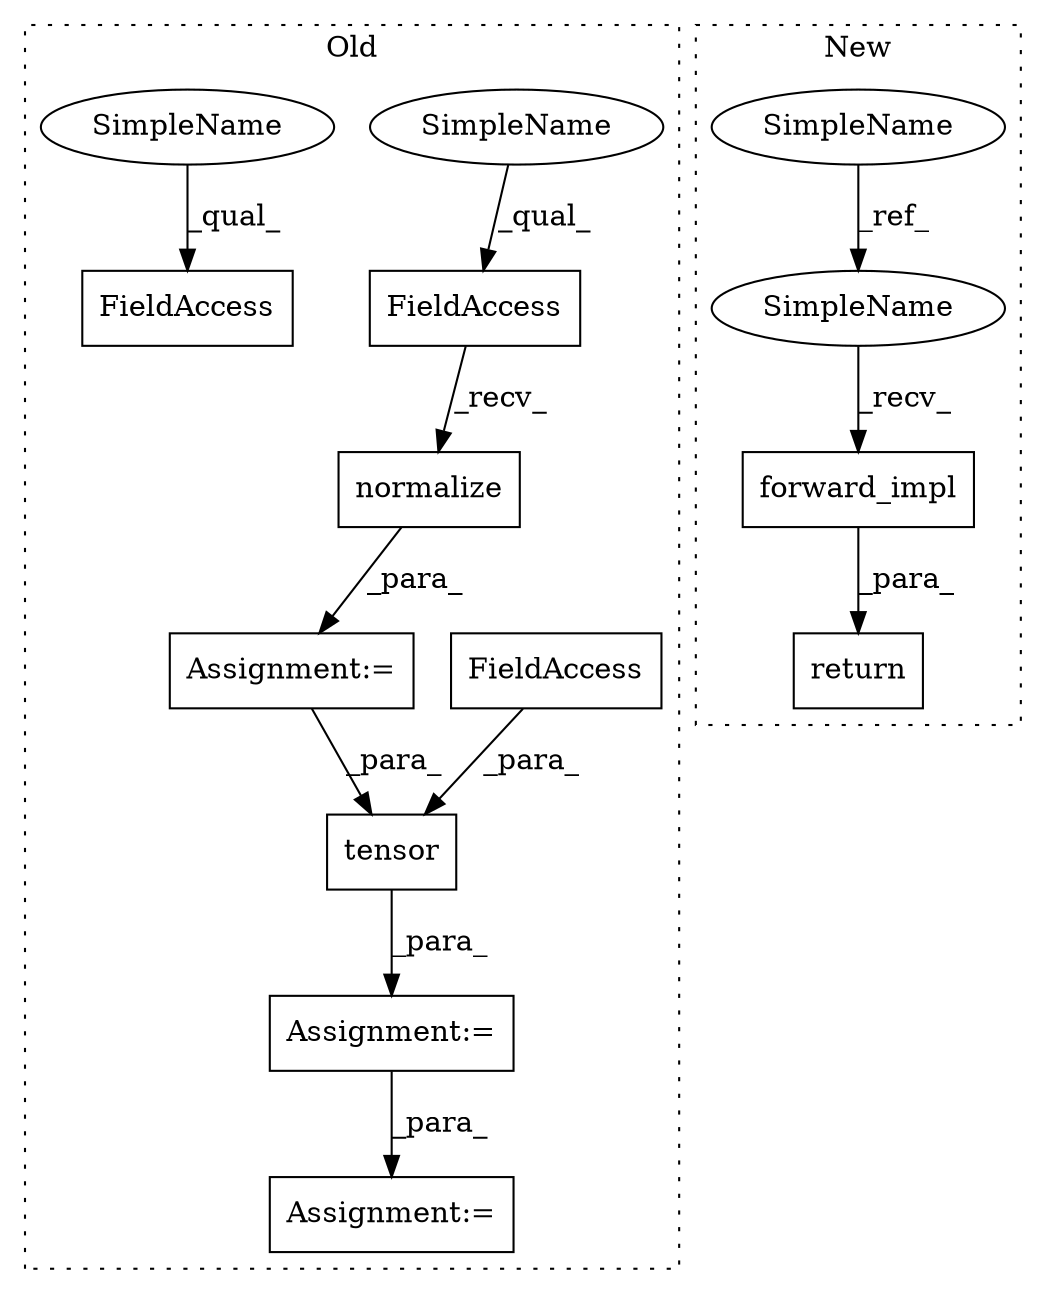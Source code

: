 digraph G {
subgraph cluster0 {
1 [label="normalize" a="32" s="3099,3119" l="10,1" shape="box"];
3 [label="FieldAccess" a="22" s="3083" l="15" shape="box"];
4 [label="tensor" a="32" s="3145,3174" l="7,1" shape="box"];
5 [label="FieldAccess" a="22" s="3163" l="11" shape="box"];
7 [label="FieldAccess" a="22" s="3185" l="15" shape="box"];
8 [label="Assignment:=" a="7" s="3082" l="1" shape="box"];
9 [label="Assignment:=" a="7" s="3293" l="1" shape="box"];
10 [label="Assignment:=" a="7" s="3138" l="1" shape="box"];
13 [label="SimpleName" a="42" s="3083" l="4" shape="ellipse"];
14 [label="SimpleName" a="42" s="3185" l="4" shape="ellipse"];
label = "Old";
style="dotted";
}
subgraph cluster1 {
2 [label="forward_impl" a="32" s="14744,14802" l="13,1" shape="box"];
6 [label="SimpleName" a="42" s="14622" l="4" shape="ellipse"];
11 [label="return" a="41" s="14732" l="7" shape="box"];
12 [label="SimpleName" a="42" s="14739" l="4" shape="ellipse"];
label = "New";
style="dotted";
}
1 -> 8 [label="_para_"];
2 -> 11 [label="_para_"];
3 -> 1 [label="_recv_"];
4 -> 10 [label="_para_"];
5 -> 4 [label="_para_"];
6 -> 12 [label="_ref_"];
8 -> 4 [label="_para_"];
10 -> 9 [label="_para_"];
12 -> 2 [label="_recv_"];
13 -> 3 [label="_qual_"];
14 -> 7 [label="_qual_"];
}